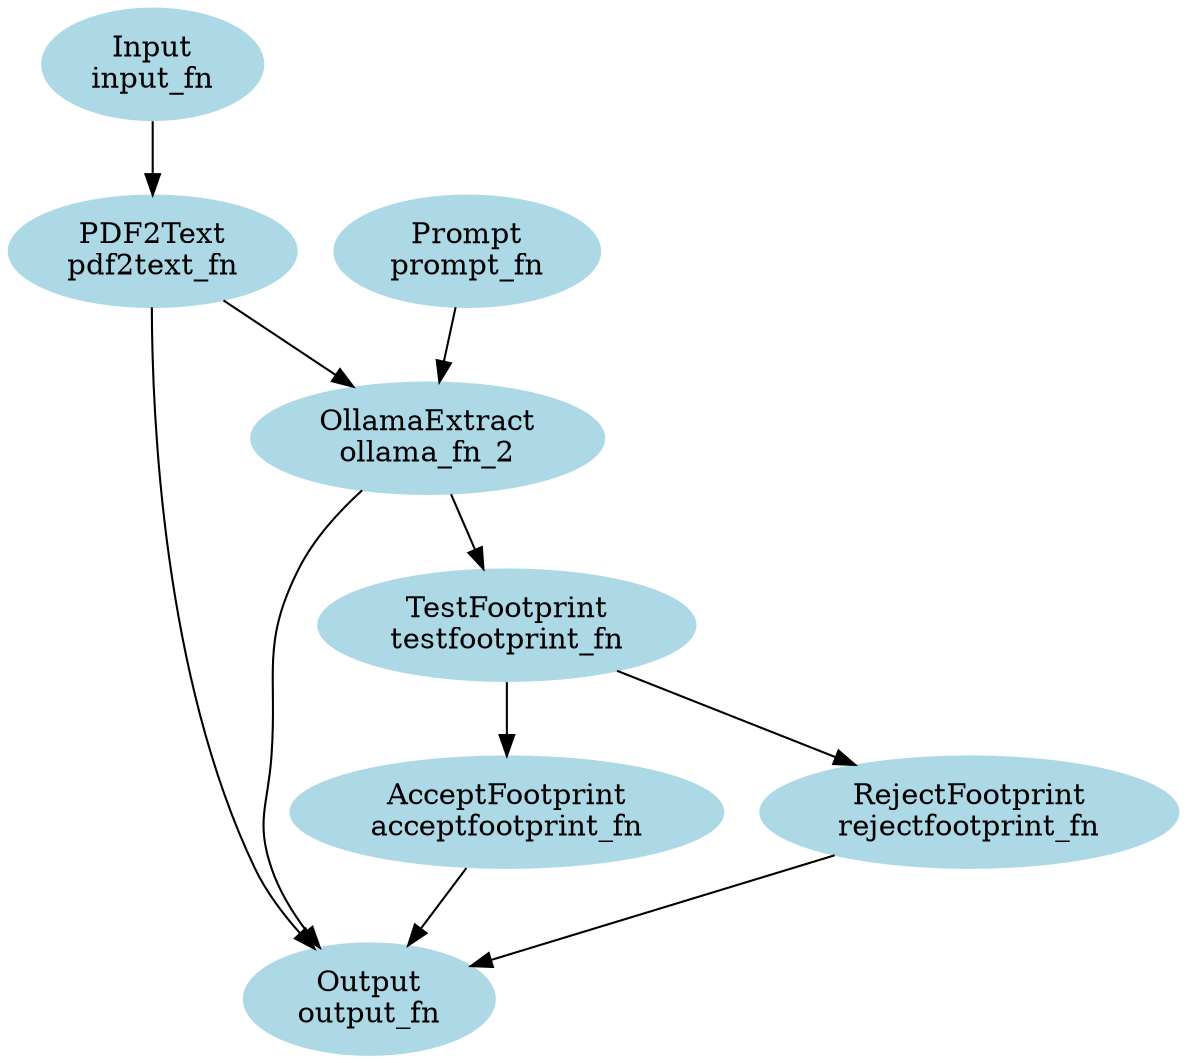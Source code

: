 digraph {
	Input [label="Input
input_fn" color=lightblue style=filled type=input_fn]
	PDF2Text [label="PDF2Text
pdf2text_fn" color=lightblue style=filled type=pdf2text_fn]
	Output [label="Output
output_fn" color=lightblue style=filled type=output_fn]
	Prompt [label="Prompt
prompt_fn" color=lightblue style=filled type=prompt_fn]
	OllamaExtract [label="OllamaExtract
ollama_fn_2" color=lightblue style=filled type=ollama_fn_2]
	TestFootprint [label="TestFootprint
testfootprint_fn" color=lightblue style=filled type=testfootprint_fn]
	AcceptFootprint [label="AcceptFootprint
acceptfootprint_fn" color=lightblue style=filled type=acceptfootprint_fn]
	RejectFootprint [label="RejectFootprint
rejectfootprint_fn" color=lightblue style=filled type=rejectfootprint_fn]
	Input -> PDF2Text
	PDF2Text -> OllamaExtract
	Prompt -> OllamaExtract
	OllamaExtract -> TestFootprint
	TestFootprint -> AcceptFootprint
	TestFootprint -> RejectFootprint
	PDF2Text -> Output
	OllamaExtract -> Output
	AcceptFootprint -> Output
	RejectFootprint -> Output
}
